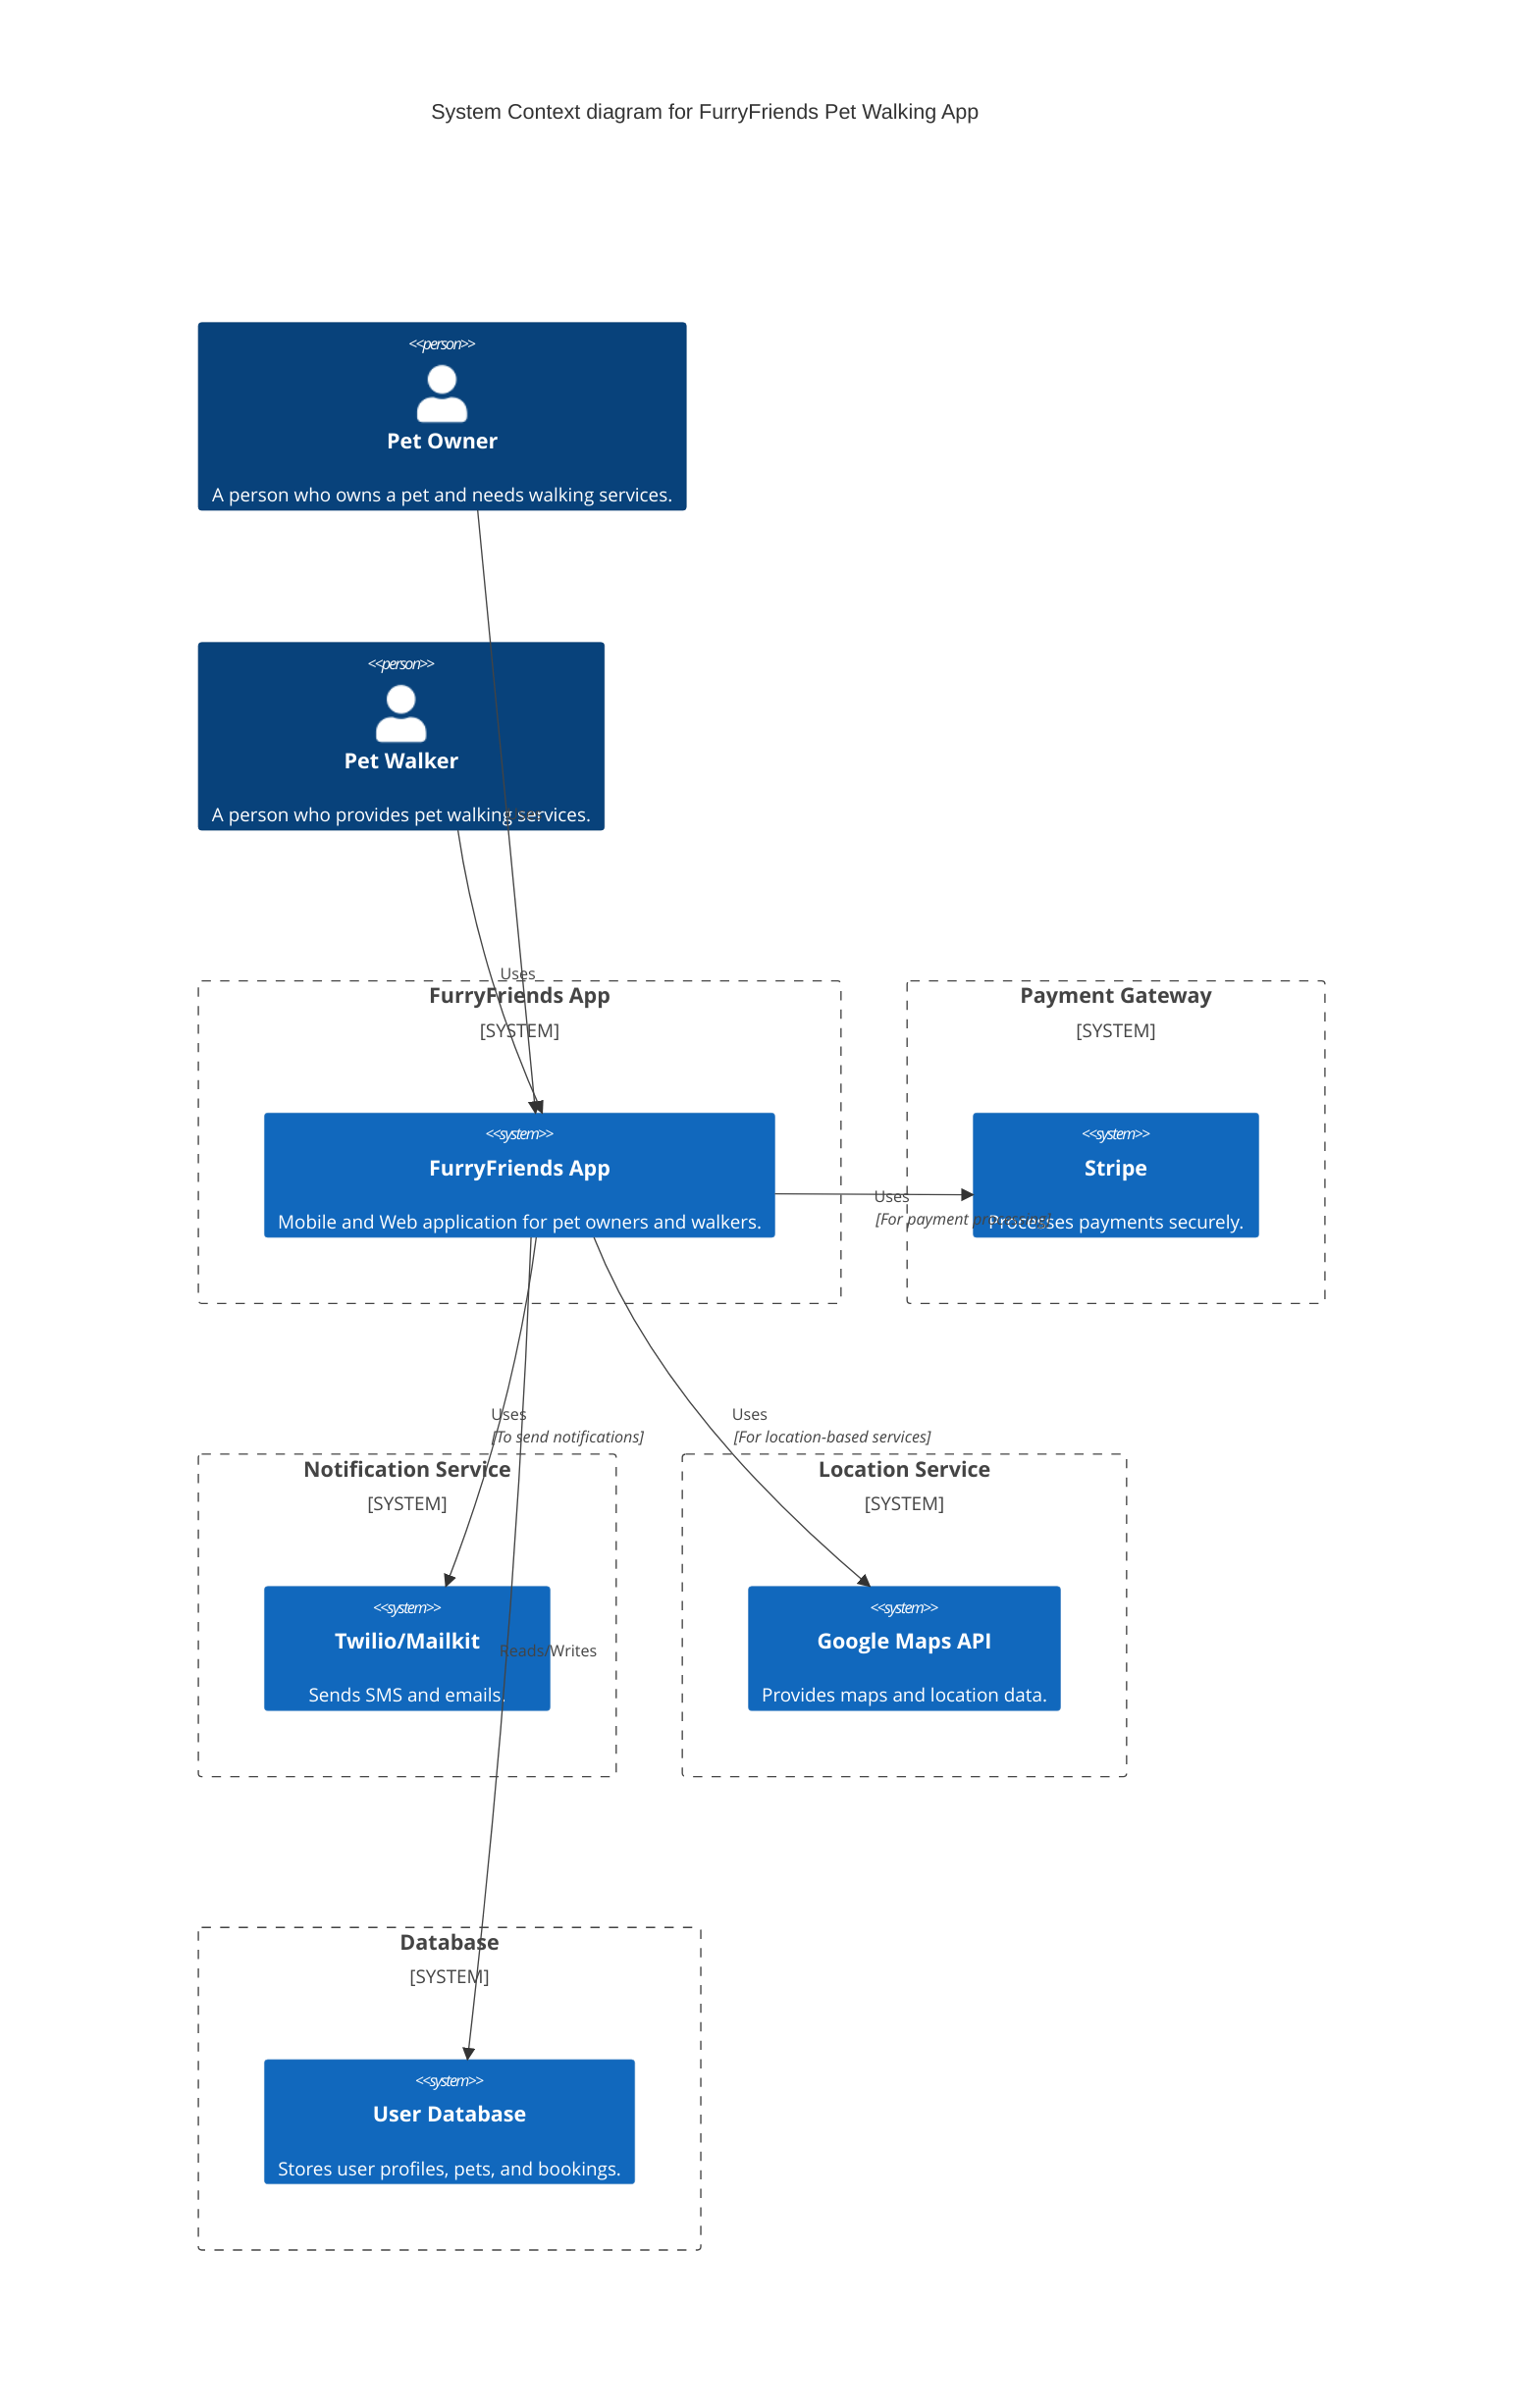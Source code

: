 C4Context
    title System Context diagram for FurryFriends Pet Walking App

    Person(petOwner, "Pet Owner", "A person who owns a pet and needs walking services.")
    Person(petWalker, "Pet Walker", "A person who provides pet walking services.")

    System_Boundary(c1, "FurryFriends App") {
        System(app, "FurryFriends App", "Mobile and Web application for pet owners and walkers.")
    }

    System_Boundary(c2, "Payment Gateway", "Handles payment processing for walk bookings.") {
        System(paymentGateway, "Stripe", "Processes payments securely.")
    }

    System_Boundary(c3, "Notification Service", "Sends notifications to users.") {
        System(notificationService, "Twilio/Mailkit", "Sends SMS and emails.")
    }

    System_Boundary(c4, "Location Service", "Provides location-based services.") {
        System(locationService, "Google Maps API", "Provides maps and location data.")
    }

    System_Boundary(c5, "Database", "Stores application data.") {
        System(userDb, "User Database", "Stores user profiles, pets, and bookings.")
    }

    Rel(petOwner, app, "Uses")
    Rel(petWalker, app, "Uses")
    Rel(app, paymentGateway, "Uses", "For payment processing")
    Rel(app, notificationService, "Uses", "To send notifications")
    Rel(app, locationService, "Uses", "For location-based services")
    Rel(app, userDb, "Reads/Writes")